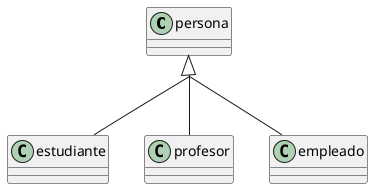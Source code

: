 @startuml practicab2
class persona
class estudiante
class profesor
class empleado

skinparam groupInheritance 3
persona <|-- estudiante
persona <|-- profesor
persona <|-- empleado
@enduml